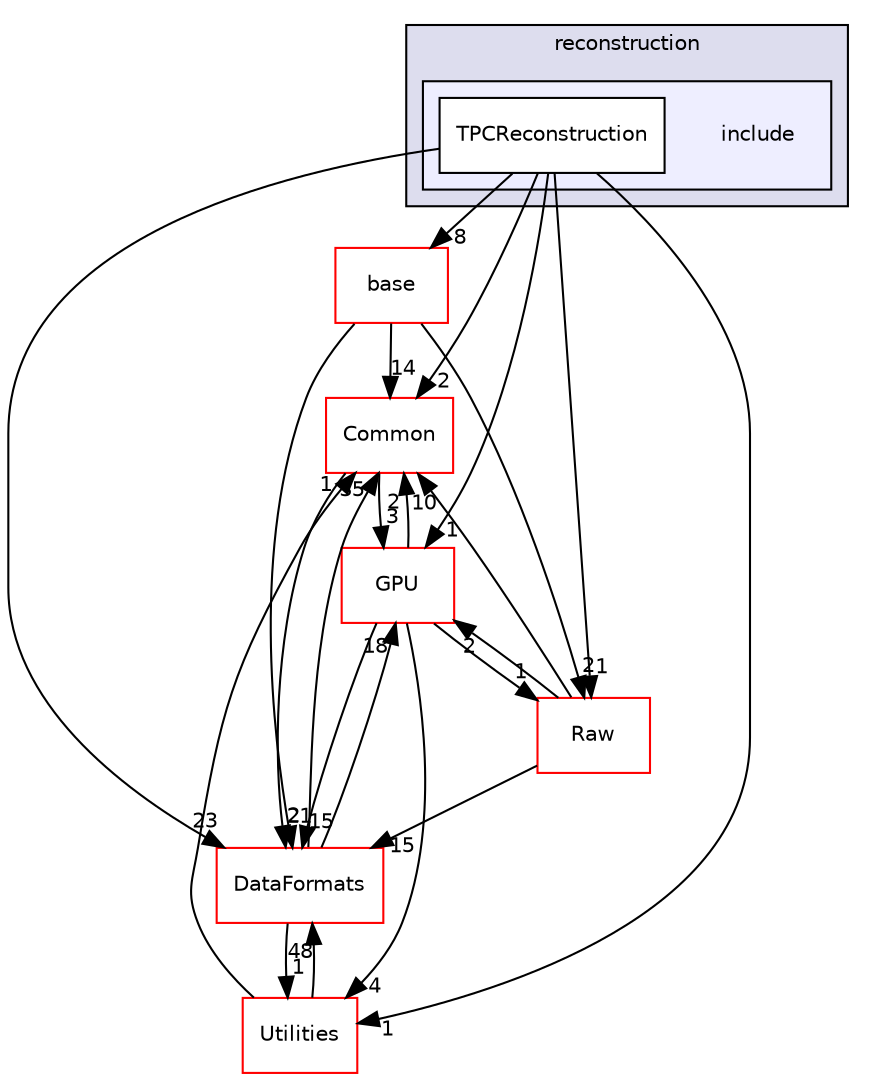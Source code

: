 digraph "/home/travis/build/AliceO2Group/AliceO2/Detectors/TPC/reconstruction/include" {
  bgcolor=transparent;
  compound=true
  node [ fontsize="10", fontname="Helvetica"];
  edge [ labelfontsize="10", labelfontname="Helvetica"];
  subgraph clusterdir_a5de047958dd458e809773c6ffaa8478 {
    graph [ bgcolor="#ddddee", pencolor="black", label="reconstruction" fontname="Helvetica", fontsize="10", URL="dir_a5de047958dd458e809773c6ffaa8478.html"]
  subgraph clusterdir_396d171119822f66a36fe1ebf998d1a3 {
    graph [ bgcolor="#eeeeff", pencolor="black", label="" URL="dir_396d171119822f66a36fe1ebf998d1a3.html"];
    dir_396d171119822f66a36fe1ebf998d1a3 [shape=plaintext label="include"];
    dir_1dfaa3fb6e801ddc70b8194facd2138d [shape=box label="TPCReconstruction" color="black" fillcolor="white" style="filled" URL="dir_1dfaa3fb6e801ddc70b8194facd2138d.html"];
  }
  }
  dir_677b030cc750909e4cd27413873678d8 [shape=box label="base" color="red" URL="dir_677b030cc750909e4cd27413873678d8.html"];
  dir_4ab6b4cc6a7edbff49100e9123df213f [shape=box label="Common" color="red" URL="dir_4ab6b4cc6a7edbff49100e9123df213f.html"];
  dir_b05a5fa85f84bfc9013183c9d87f9a36 [shape=box label="Utilities" color="red" URL="dir_b05a5fa85f84bfc9013183c9d87f9a36.html"];
  dir_f511f1e9c03c071966ae594f00bbc5e0 [shape=box label="GPU" color="red" URL="dir_f511f1e9c03c071966ae594f00bbc5e0.html"];
  dir_26637d1bd82229bc9ed97f7e706be743 [shape=box label="Raw" color="red" URL="dir_26637d1bd82229bc9ed97f7e706be743.html"];
  dir_2171f7ec022c5423887b07c69b2f5b48 [shape=box label="DataFormats" color="red" URL="dir_2171f7ec022c5423887b07c69b2f5b48.html"];
  dir_677b030cc750909e4cd27413873678d8->dir_4ab6b4cc6a7edbff49100e9123df213f [headlabel="14", labeldistance=1.5 headhref="dir_000050_000027.html"];
  dir_677b030cc750909e4cd27413873678d8->dir_26637d1bd82229bc9ed97f7e706be743 [headlabel="2", labeldistance=1.5 headhref="dir_000050_000576.html"];
  dir_677b030cc750909e4cd27413873678d8->dir_2171f7ec022c5423887b07c69b2f5b48 [headlabel="21", labeldistance=1.5 headhref="dir_000050_000076.html"];
  dir_4ab6b4cc6a7edbff49100e9123df213f->dir_f511f1e9c03c071966ae594f00bbc5e0 [headlabel="3", labeldistance=1.5 headhref="dir_000027_000685.html"];
  dir_4ab6b4cc6a7edbff49100e9123df213f->dir_2171f7ec022c5423887b07c69b2f5b48 [headlabel="2", labeldistance=1.5 headhref="dir_000027_000076.html"];
  dir_b05a5fa85f84bfc9013183c9d87f9a36->dir_4ab6b4cc6a7edbff49100e9123df213f [headlabel="1", labeldistance=1.5 headhref="dir_000572_000027.html"];
  dir_b05a5fa85f84bfc9013183c9d87f9a36->dir_2171f7ec022c5423887b07c69b2f5b48 [headlabel="48", labeldistance=1.5 headhref="dir_000572_000076.html"];
  dir_f511f1e9c03c071966ae594f00bbc5e0->dir_4ab6b4cc6a7edbff49100e9123df213f [headlabel="2", labeldistance=1.5 headhref="dir_000685_000027.html"];
  dir_f511f1e9c03c071966ae594f00bbc5e0->dir_b05a5fa85f84bfc9013183c9d87f9a36 [headlabel="4", labeldistance=1.5 headhref="dir_000685_000572.html"];
  dir_f511f1e9c03c071966ae594f00bbc5e0->dir_26637d1bd82229bc9ed97f7e706be743 [headlabel="1", labeldistance=1.5 headhref="dir_000685_000576.html"];
  dir_f511f1e9c03c071966ae594f00bbc5e0->dir_2171f7ec022c5423887b07c69b2f5b48 [headlabel="15", labeldistance=1.5 headhref="dir_000685_000076.html"];
  dir_26637d1bd82229bc9ed97f7e706be743->dir_4ab6b4cc6a7edbff49100e9123df213f [headlabel="10", labeldistance=1.5 headhref="dir_000576_000027.html"];
  dir_26637d1bd82229bc9ed97f7e706be743->dir_f511f1e9c03c071966ae594f00bbc5e0 [headlabel="2", labeldistance=1.5 headhref="dir_000576_000685.html"];
  dir_26637d1bd82229bc9ed97f7e706be743->dir_2171f7ec022c5423887b07c69b2f5b48 [headlabel="15", labeldistance=1.5 headhref="dir_000576_000076.html"];
  dir_1dfaa3fb6e801ddc70b8194facd2138d->dir_677b030cc750909e4cd27413873678d8 [headlabel="8", labeldistance=1.5 headhref="dir_000372_000050.html"];
  dir_1dfaa3fb6e801ddc70b8194facd2138d->dir_4ab6b4cc6a7edbff49100e9123df213f [headlabel="2", labeldistance=1.5 headhref="dir_000372_000027.html"];
  dir_1dfaa3fb6e801ddc70b8194facd2138d->dir_b05a5fa85f84bfc9013183c9d87f9a36 [headlabel="1", labeldistance=1.5 headhref="dir_000372_000572.html"];
  dir_1dfaa3fb6e801ddc70b8194facd2138d->dir_f511f1e9c03c071966ae594f00bbc5e0 [headlabel="1", labeldistance=1.5 headhref="dir_000372_000685.html"];
  dir_1dfaa3fb6e801ddc70b8194facd2138d->dir_26637d1bd82229bc9ed97f7e706be743 [headlabel="1", labeldistance=1.5 headhref="dir_000372_000576.html"];
  dir_1dfaa3fb6e801ddc70b8194facd2138d->dir_2171f7ec022c5423887b07c69b2f5b48 [headlabel="23", labeldistance=1.5 headhref="dir_000372_000076.html"];
  dir_2171f7ec022c5423887b07c69b2f5b48->dir_4ab6b4cc6a7edbff49100e9123df213f [headlabel="35", labeldistance=1.5 headhref="dir_000076_000027.html"];
  dir_2171f7ec022c5423887b07c69b2f5b48->dir_b05a5fa85f84bfc9013183c9d87f9a36 [headlabel="1", labeldistance=1.5 headhref="dir_000076_000572.html"];
  dir_2171f7ec022c5423887b07c69b2f5b48->dir_f511f1e9c03c071966ae594f00bbc5e0 [headlabel="18", labeldistance=1.5 headhref="dir_000076_000685.html"];
}
